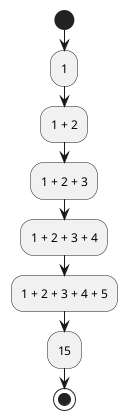 @startuml
'https://plantuml.com/activity-diagram-beta

start
:1;
:1 + 2;
:1 + 2 + 3;
:1 + 2 + 3 + 4;
:1 + 2 + 3 + 4 + 5;
:15;

stop

@enduml
